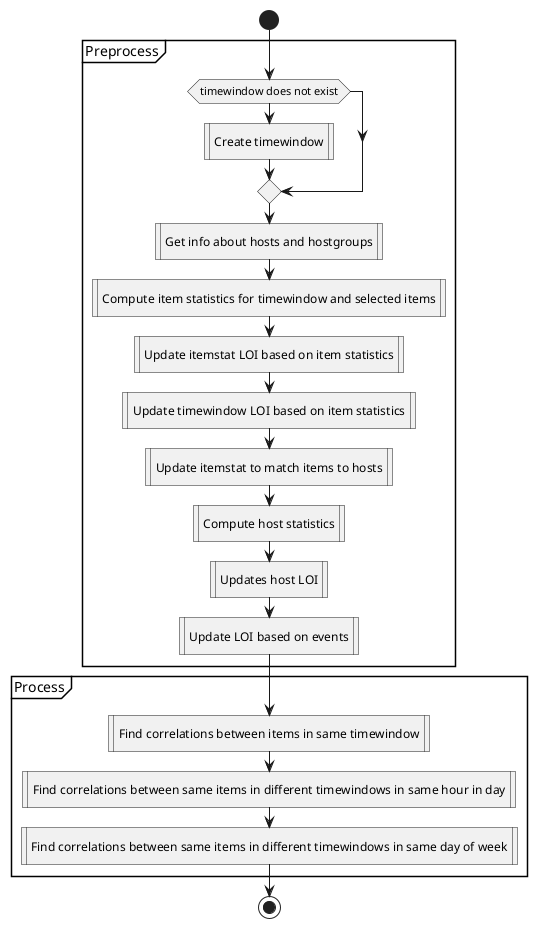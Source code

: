 @startuml

start

Partition Preprocess {
	if (timewindow does not exist) then
		:Create timewindow|
	endif
	:Get info about hosts and hostgroups|
	:Compute item statistics for timewindow and selected items|
	:Update itemstat LOI based on item statistics|
	:Update timewindow LOI based on item statistics|
	:Update itemstat to match items to hosts|
	:Compute host statistics|
	:Updates host LOI|
	:Update LOI based on events|
}

Partition Process {
	:Find correlations between items in same timewindow|
	:Find correlations between same items in different timewindows in same hour in day|
	:Find correlations between same items in different timewindows in same day of week|
}

stop

@enduml